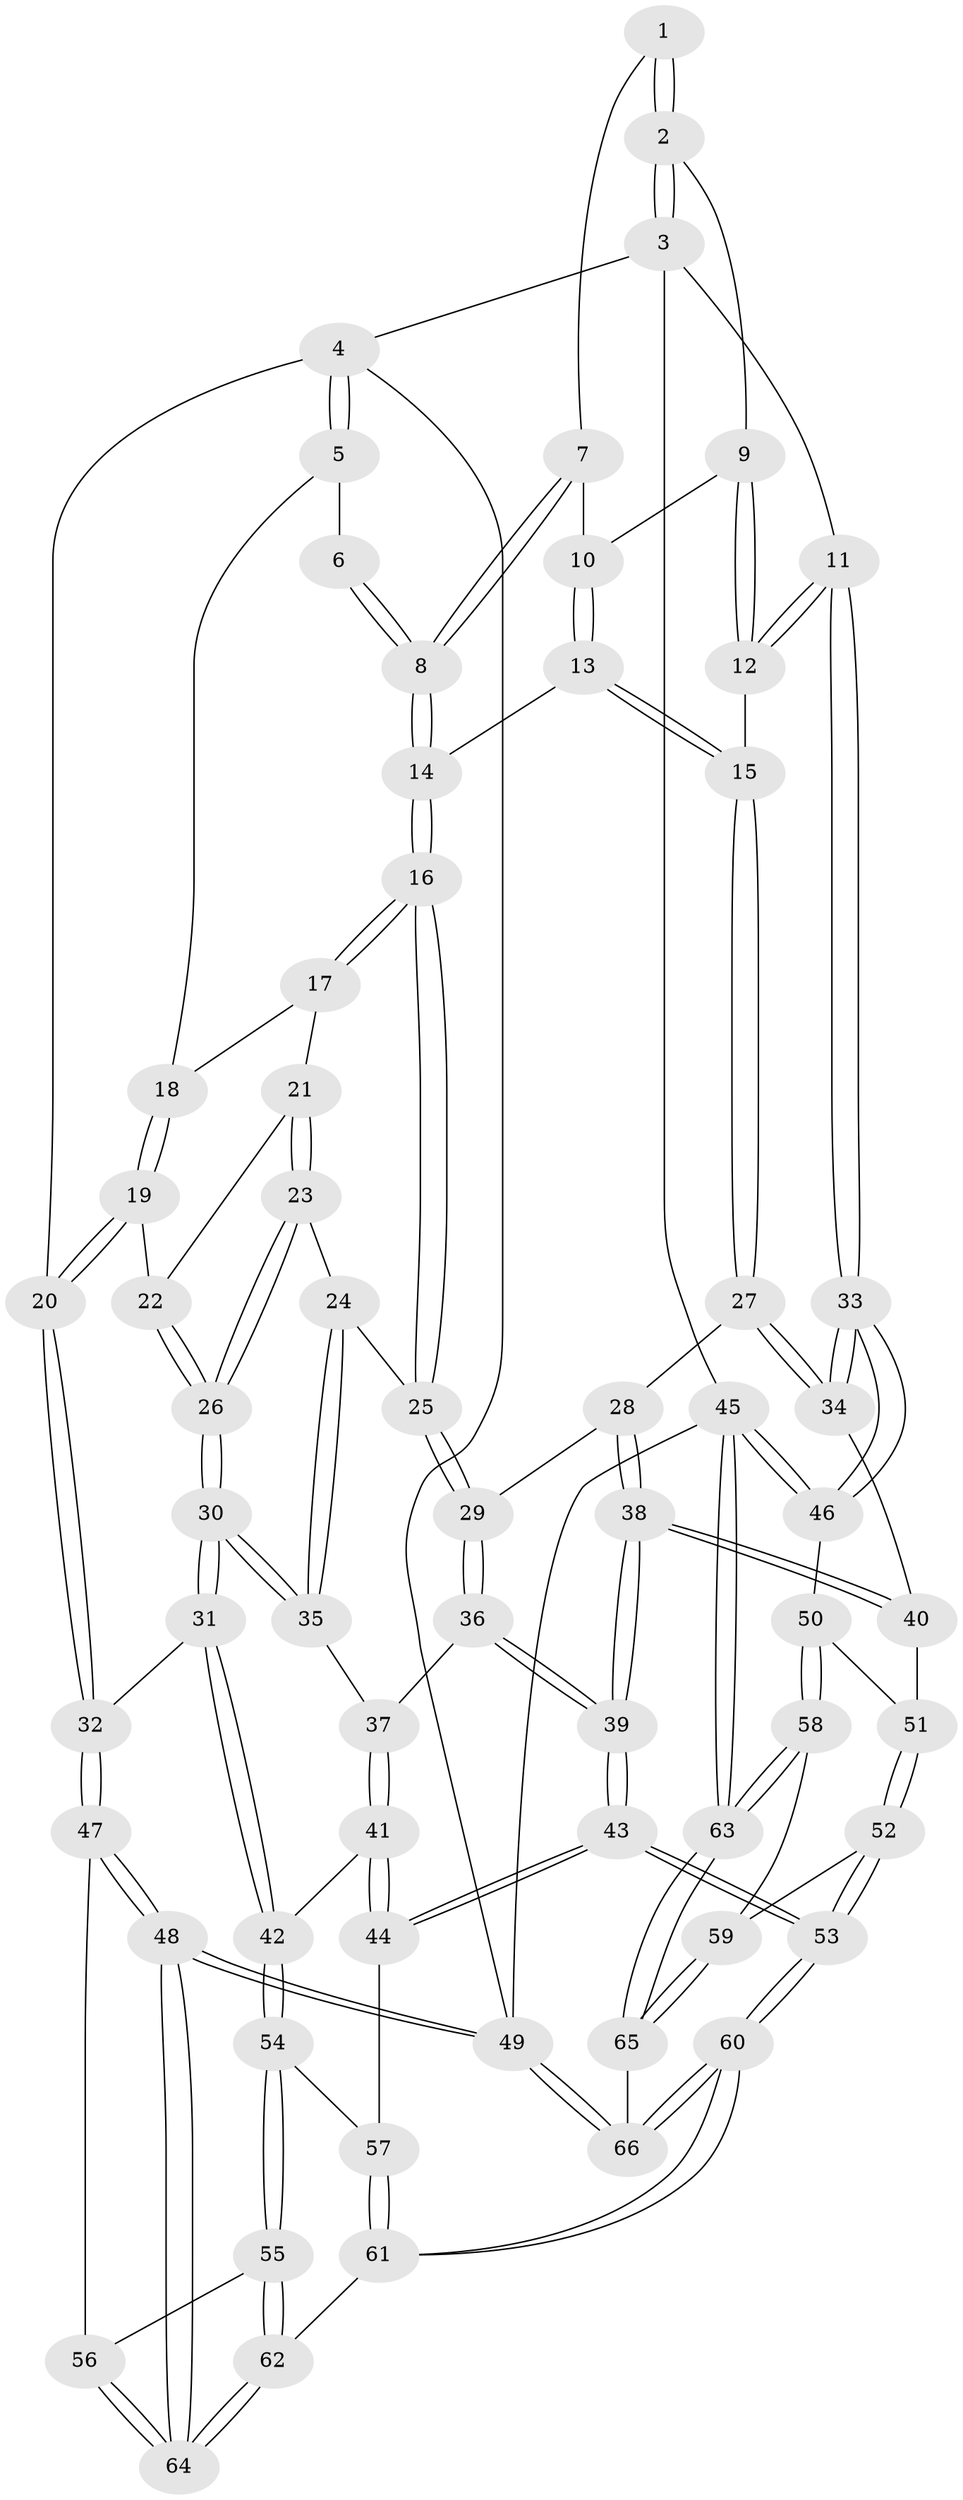 // Generated by graph-tools (version 1.1) at 2025/03/03/09/25 03:03:28]
// undirected, 66 vertices, 162 edges
graph export_dot {
graph [start="1"]
  node [color=gray90,style=filled];
  1 [pos="+0.7311350905471697+0"];
  2 [pos="+1+0"];
  3 [pos="+1+0"];
  4 [pos="+0+0"];
  5 [pos="+0.2088717583634661+0"];
  6 [pos="+0.38544075503664765+0"];
  7 [pos="+0.6711765556395242+0.03768229402540565"];
  8 [pos="+0.554850916910054+0.16623670462659484"];
  9 [pos="+0.8107546848884408+0.11282768612244536"];
  10 [pos="+0.7260129191341106+0.13315516376350675"];
  11 [pos="+1+0"];
  12 [pos="+0.8325944566493694+0.20400297511772328"];
  13 [pos="+0.716923407484206+0.16610943802585942"];
  14 [pos="+0.5489591358786547+0.2192309697047314"];
  15 [pos="+0.8007384649007285+0.27793019987532824"];
  16 [pos="+0.5308263738617655+0.26042130164828853"];
  17 [pos="+0.2503674503512063+0"];
  18 [pos="+0.2484245072291519+0"];
  19 [pos="+0.09645370602332996+0.28778471453935606"];
  20 [pos="+0+0.354579386474401"];
  21 [pos="+0.26512378451544505+0.1458032798413028"];
  22 [pos="+0.17404138678538966+0.27976256005192146"];
  23 [pos="+0.3492454603879783+0.27468663923639247"];
  24 [pos="+0.4835191796084601+0.282564484826016"];
  25 [pos="+0.5295132391127159+0.2715731269828238"];
  26 [pos="+0.27238123384927826+0.35732264706615574"];
  27 [pos="+0.8008286631031757+0.3643374757498233"];
  28 [pos="+0.5856997830187849+0.34076578018008546"];
  29 [pos="+0.5741712965503338+0.3296314068923051"];
  30 [pos="+0.26645328265906937+0.455761494301075"];
  31 [pos="+0.11966671197067523+0.5559891304963559"];
  32 [pos="+0+0.45918996479444146"];
  33 [pos="+1+0.49928220394243567"];
  34 [pos="+0.8759578577394848+0.430979807236629"];
  35 [pos="+0.34536276640023583+0.4726804085471675"];
  36 [pos="+0.38567102534170095+0.4972668390554606"];
  37 [pos="+0.3695424673529566+0.49024816070294563"];
  38 [pos="+0.5482818724655538+0.6168141051336764"];
  39 [pos="+0.5416627897813358+0.6231804777900688"];
  40 [pos="+0.6363103480580277+0.6021409997649507"];
  41 [pos="+0.34434223932417096+0.5772925781398244"];
  42 [pos="+0.1655631803327139+0.6428431334553779"];
  43 [pos="+0.5118280171427648+0.7099988140861515"];
  44 [pos="+0.3706011423032149+0.7056797464597341"];
  45 [pos="+1+1"];
  46 [pos="+1+0.5410233457459077"];
  47 [pos="+0+0.5697936100057716"];
  48 [pos="+0+1"];
  49 [pos="+0+1"];
  50 [pos="+0.9819399816847244+0.6036969753674997"];
  51 [pos="+0.7634868097673109+0.6748869520098708"];
  52 [pos="+0.7219355993119372+0.818886993906601"];
  53 [pos="+0.5402957526193397+0.7920031784419177"];
  54 [pos="+0.18243917224092843+0.6796982135769811"];
  55 [pos="+0.15239947094512102+0.7738952226841336"];
  56 [pos="+0.09699277997515116+0.8175082648359479"];
  57 [pos="+0.3285568284644143+0.7103703391352305"];
  58 [pos="+0.8305106333103726+0.8000493269684081"];
  59 [pos="+0.7387179011595044+0.8297135553132592"];
  60 [pos="+0.4374248527809028+1"];
  61 [pos="+0.3076192730803929+0.9671455814075888"];
  62 [pos="+0.2867668539378411+0.952469799047453"];
  63 [pos="+1+1"];
  64 [pos="+0+0.9533340500231245"];
  65 [pos="+0.8675102742372476+1"];
  66 [pos="+0.4383837613543762+1"];
  1 -- 2;
  1 -- 2;
  1 -- 7;
  2 -- 3;
  2 -- 3;
  2 -- 9;
  3 -- 4;
  3 -- 11;
  3 -- 45;
  4 -- 5;
  4 -- 5;
  4 -- 20;
  4 -- 49;
  5 -- 6;
  5 -- 18;
  6 -- 8;
  6 -- 8;
  7 -- 8;
  7 -- 8;
  7 -- 10;
  8 -- 14;
  8 -- 14;
  9 -- 10;
  9 -- 12;
  9 -- 12;
  10 -- 13;
  10 -- 13;
  11 -- 12;
  11 -- 12;
  11 -- 33;
  11 -- 33;
  12 -- 15;
  13 -- 14;
  13 -- 15;
  13 -- 15;
  14 -- 16;
  14 -- 16;
  15 -- 27;
  15 -- 27;
  16 -- 17;
  16 -- 17;
  16 -- 25;
  16 -- 25;
  17 -- 18;
  17 -- 21;
  18 -- 19;
  18 -- 19;
  19 -- 20;
  19 -- 20;
  19 -- 22;
  20 -- 32;
  20 -- 32;
  21 -- 22;
  21 -- 23;
  21 -- 23;
  22 -- 26;
  22 -- 26;
  23 -- 24;
  23 -- 26;
  23 -- 26;
  24 -- 25;
  24 -- 35;
  24 -- 35;
  25 -- 29;
  25 -- 29;
  26 -- 30;
  26 -- 30;
  27 -- 28;
  27 -- 34;
  27 -- 34;
  28 -- 29;
  28 -- 38;
  28 -- 38;
  29 -- 36;
  29 -- 36;
  30 -- 31;
  30 -- 31;
  30 -- 35;
  30 -- 35;
  31 -- 32;
  31 -- 42;
  31 -- 42;
  32 -- 47;
  32 -- 47;
  33 -- 34;
  33 -- 34;
  33 -- 46;
  33 -- 46;
  34 -- 40;
  35 -- 37;
  36 -- 37;
  36 -- 39;
  36 -- 39;
  37 -- 41;
  37 -- 41;
  38 -- 39;
  38 -- 39;
  38 -- 40;
  38 -- 40;
  39 -- 43;
  39 -- 43;
  40 -- 51;
  41 -- 42;
  41 -- 44;
  41 -- 44;
  42 -- 54;
  42 -- 54;
  43 -- 44;
  43 -- 44;
  43 -- 53;
  43 -- 53;
  44 -- 57;
  45 -- 46;
  45 -- 46;
  45 -- 63;
  45 -- 63;
  45 -- 49;
  46 -- 50;
  47 -- 48;
  47 -- 48;
  47 -- 56;
  48 -- 49;
  48 -- 49;
  48 -- 64;
  48 -- 64;
  49 -- 66;
  49 -- 66;
  50 -- 51;
  50 -- 58;
  50 -- 58;
  51 -- 52;
  51 -- 52;
  52 -- 53;
  52 -- 53;
  52 -- 59;
  53 -- 60;
  53 -- 60;
  54 -- 55;
  54 -- 55;
  54 -- 57;
  55 -- 56;
  55 -- 62;
  55 -- 62;
  56 -- 64;
  56 -- 64;
  57 -- 61;
  57 -- 61;
  58 -- 59;
  58 -- 63;
  58 -- 63;
  59 -- 65;
  59 -- 65;
  60 -- 61;
  60 -- 61;
  60 -- 66;
  60 -- 66;
  61 -- 62;
  62 -- 64;
  62 -- 64;
  63 -- 65;
  63 -- 65;
  65 -- 66;
}
